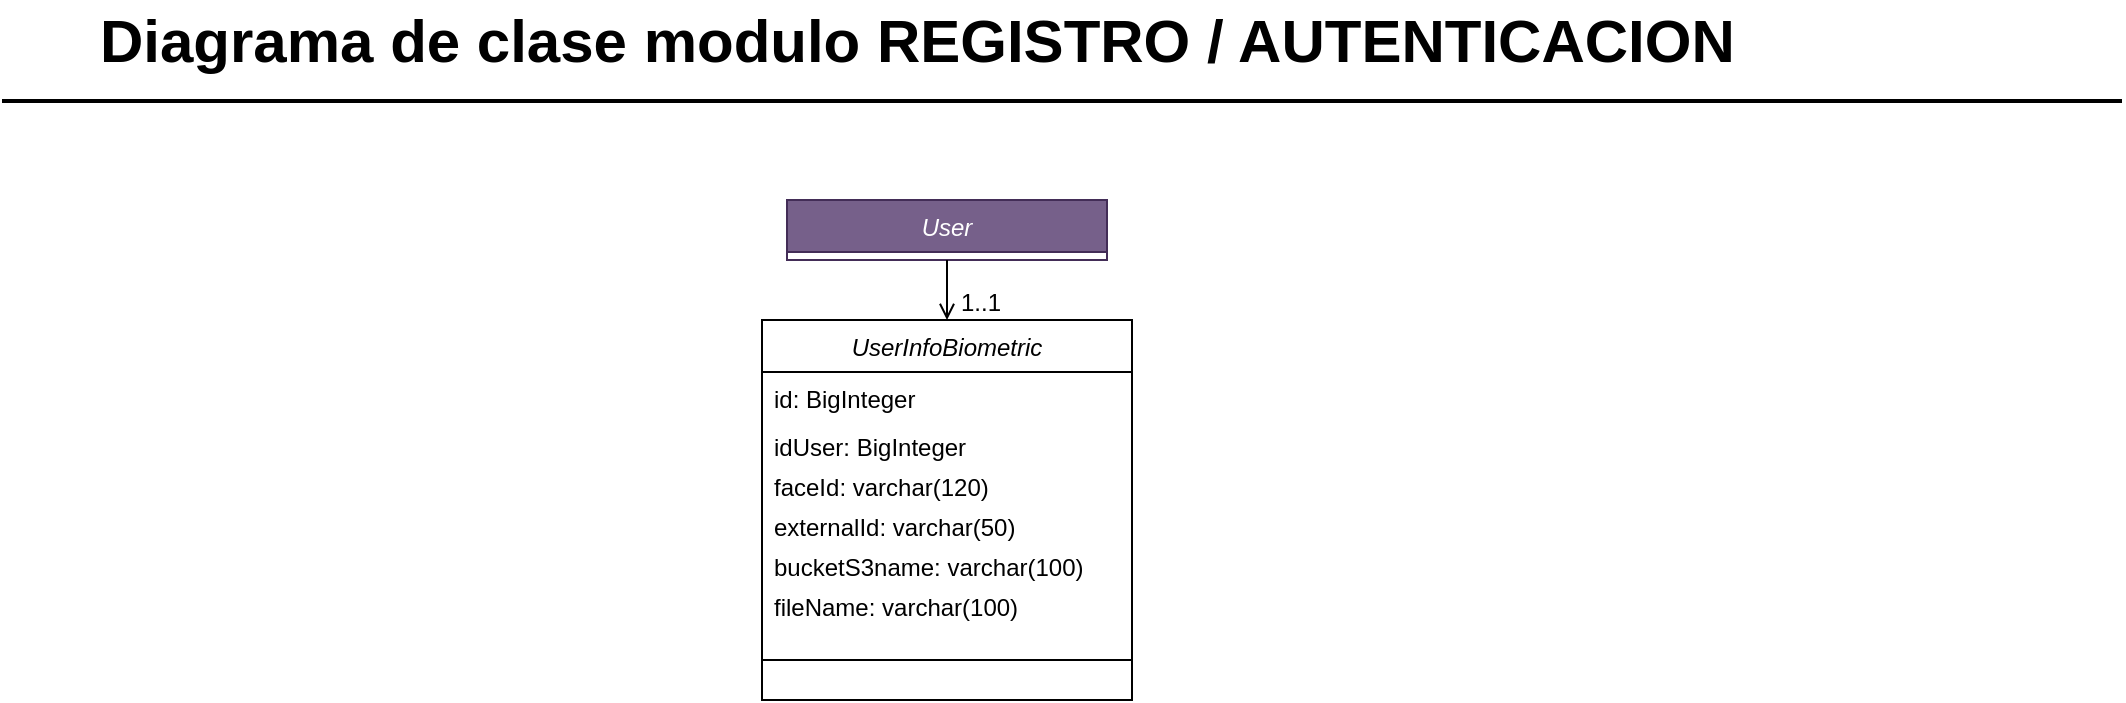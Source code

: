 <mxfile version="15.0.3" type="github">
  <diagram id="C5RBs43oDa-KdzZeNtuy" name="Page-1">
    <mxGraphModel dx="868" dy="482" grid="1" gridSize="10" guides="1" tooltips="1" connect="1" arrows="1" fold="1" page="1" pageScale="1" pageWidth="827" pageHeight="1169" math="0" shadow="0">
      <root>
        <mxCell id="WIyWlLk6GJQsqaUBKTNV-0" />
        <mxCell id="WIyWlLk6GJQsqaUBKTNV-1" parent="WIyWlLk6GJQsqaUBKTNV-0" />
        <mxCell id="WkRwKCfJqdVOhUtzeRTr-0" value="User" style="swimlane;fontStyle=2;align=center;verticalAlign=top;childLayout=stackLayout;horizontal=1;startSize=26;horizontalStack=0;resizeParent=1;resizeLast=0;collapsible=1;marginBottom=0;rounded=0;shadow=0;strokeWidth=1;fillColor=#76608a;strokeColor=#432D57;fontColor=#ffffff;" vertex="1" parent="WIyWlLk6GJQsqaUBKTNV-1">
          <mxGeometry x="402.5" y="140" width="160" height="30" as="geometry">
            <mxRectangle x="230" y="140" width="160" height="26" as="alternateBounds" />
          </mxGeometry>
        </mxCell>
        <mxCell id="WkRwKCfJqdVOhUtzeRTr-23" value="UserInfoBiometric" style="swimlane;fontStyle=2;align=center;verticalAlign=top;childLayout=stackLayout;horizontal=1;startSize=26;horizontalStack=0;resizeParent=1;resizeLast=0;collapsible=1;marginBottom=0;rounded=0;shadow=0;strokeWidth=1;" vertex="1" parent="WIyWlLk6GJQsqaUBKTNV-1">
          <mxGeometry x="390" y="200" width="185" height="190" as="geometry">
            <mxRectangle x="230" y="140" width="160" height="26" as="alternateBounds" />
          </mxGeometry>
        </mxCell>
        <mxCell id="WkRwKCfJqdVOhUtzeRTr-24" value="id: BigInteger" style="text;align=left;verticalAlign=top;spacingLeft=4;spacingRight=4;overflow=hidden;rotatable=0;points=[[0,0.5],[1,0.5]];portConstraint=eastwest;" vertex="1" parent="WkRwKCfJqdVOhUtzeRTr-23">
          <mxGeometry y="26" width="185" height="24" as="geometry" />
        </mxCell>
        <mxCell id="WkRwKCfJqdVOhUtzeRTr-25" value="idUser: BigInteger" style="text;align=left;verticalAlign=top;spacingLeft=4;spacingRight=4;overflow=hidden;rotatable=0;points=[[0,0.5],[1,0.5]];portConstraint=eastwest;rounded=0;shadow=0;html=0;" vertex="1" parent="WkRwKCfJqdVOhUtzeRTr-23">
          <mxGeometry y="50" width="185" height="20" as="geometry" />
        </mxCell>
        <mxCell id="WkRwKCfJqdVOhUtzeRTr-26" value="faceId: varchar(120)" style="text;align=left;verticalAlign=top;spacingLeft=4;spacingRight=4;overflow=hidden;rotatable=0;points=[[0,0.5],[1,0.5]];portConstraint=eastwest;rounded=0;shadow=0;html=0;" vertex="1" parent="WkRwKCfJqdVOhUtzeRTr-23">
          <mxGeometry y="70" width="185" height="20" as="geometry" />
        </mxCell>
        <mxCell id="WkRwKCfJqdVOhUtzeRTr-27" value="externalId: varchar(50)" style="text;align=left;verticalAlign=top;spacingLeft=4;spacingRight=4;overflow=hidden;rotatable=0;points=[[0,0.5],[1,0.5]];portConstraint=eastwest;rounded=0;shadow=0;html=0;" vertex="1" parent="WkRwKCfJqdVOhUtzeRTr-23">
          <mxGeometry y="90" width="185" height="20" as="geometry" />
        </mxCell>
        <mxCell id="WkRwKCfJqdVOhUtzeRTr-28" value="bucketS3name: varchar(100)" style="text;align=left;verticalAlign=top;spacingLeft=4;spacingRight=4;overflow=hidden;rotatable=0;points=[[0,0.5],[1,0.5]];portConstraint=eastwest;rounded=0;shadow=0;html=0;" vertex="1" parent="WkRwKCfJqdVOhUtzeRTr-23">
          <mxGeometry y="110" width="185" height="20" as="geometry" />
        </mxCell>
        <mxCell id="WkRwKCfJqdVOhUtzeRTr-29" value="fileName: varchar(100)" style="text;align=left;verticalAlign=top;spacingLeft=4;spacingRight=4;overflow=hidden;rotatable=0;points=[[0,0.5],[1,0.5]];portConstraint=eastwest;rounded=0;shadow=0;html=0;" vertex="1" parent="WkRwKCfJqdVOhUtzeRTr-23">
          <mxGeometry y="130" width="185" height="20" as="geometry" />
        </mxCell>
        <mxCell id="WkRwKCfJqdVOhUtzeRTr-30" value="" style="line;html=1;strokeWidth=1;align=left;verticalAlign=middle;spacingTop=-1;spacingLeft=3;spacingRight=3;rotatable=0;labelPosition=right;points=[];portConstraint=eastwest;" vertex="1" parent="WkRwKCfJqdVOhUtzeRTr-23">
          <mxGeometry y="150" width="185" height="40" as="geometry" />
        </mxCell>
        <mxCell id="WkRwKCfJqdVOhUtzeRTr-31" value="" style="endArrow=open;shadow=0;strokeWidth=1;rounded=0;endFill=1;edgeStyle=elbowEdgeStyle;elbow=vertical;exitX=0.5;exitY=1;exitDx=0;exitDy=0;entryX=0.5;entryY=0;entryDx=0;entryDy=0;" edge="1" parent="WIyWlLk6GJQsqaUBKTNV-1" source="WkRwKCfJqdVOhUtzeRTr-0" target="WkRwKCfJqdVOhUtzeRTr-23">
          <mxGeometry x="0.5" y="41" relative="1" as="geometry">
            <mxPoint x="537.5" y="350" as="sourcePoint" />
            <mxPoint x="604.5" y="350" as="targetPoint" />
            <mxPoint x="-40" y="32" as="offset" />
          </mxGeometry>
        </mxCell>
        <mxCell id="WkRwKCfJqdVOhUtzeRTr-32" value="1..1" style="resizable=0;align=left;verticalAlign=bottom;labelBackgroundColor=none;fontSize=12;" connectable="0" vertex="1" parent="WkRwKCfJqdVOhUtzeRTr-31">
          <mxGeometry x="-1" relative="1" as="geometry">
            <mxPoint x="5" y="30" as="offset" />
          </mxGeometry>
        </mxCell>
        <mxCell id="WkRwKCfJqdVOhUtzeRTr-33" value="" style="resizable=0;align=right;verticalAlign=bottom;labelBackgroundColor=none;fontSize=12;" connectable="0" vertex="1" parent="WkRwKCfJqdVOhUtzeRTr-31">
          <mxGeometry x="1" relative="1" as="geometry">
            <mxPoint x="-7" y="4" as="offset" />
          </mxGeometry>
        </mxCell>
        <mxCell id="WkRwKCfJqdVOhUtzeRTr-34" value="Diagrama de clase modulo REGISTRO / AUTENTICACION" style="text;html=1;resizable=0;points=[];autosize=1;align=left;verticalAlign=top;spacingTop=-4;fontSize=30;fontStyle=1" vertex="1" parent="WIyWlLk6GJQsqaUBKTNV-1">
          <mxGeometry x="56.5" y="40" width="830" height="40" as="geometry" />
        </mxCell>
        <mxCell id="WkRwKCfJqdVOhUtzeRTr-35" value="" style="line;strokeWidth=2;html=1;fontSize=14;" vertex="1" parent="WIyWlLk6GJQsqaUBKTNV-1">
          <mxGeometry x="10" y="85.5" width="1060" height="10" as="geometry" />
        </mxCell>
      </root>
    </mxGraphModel>
  </diagram>
</mxfile>
